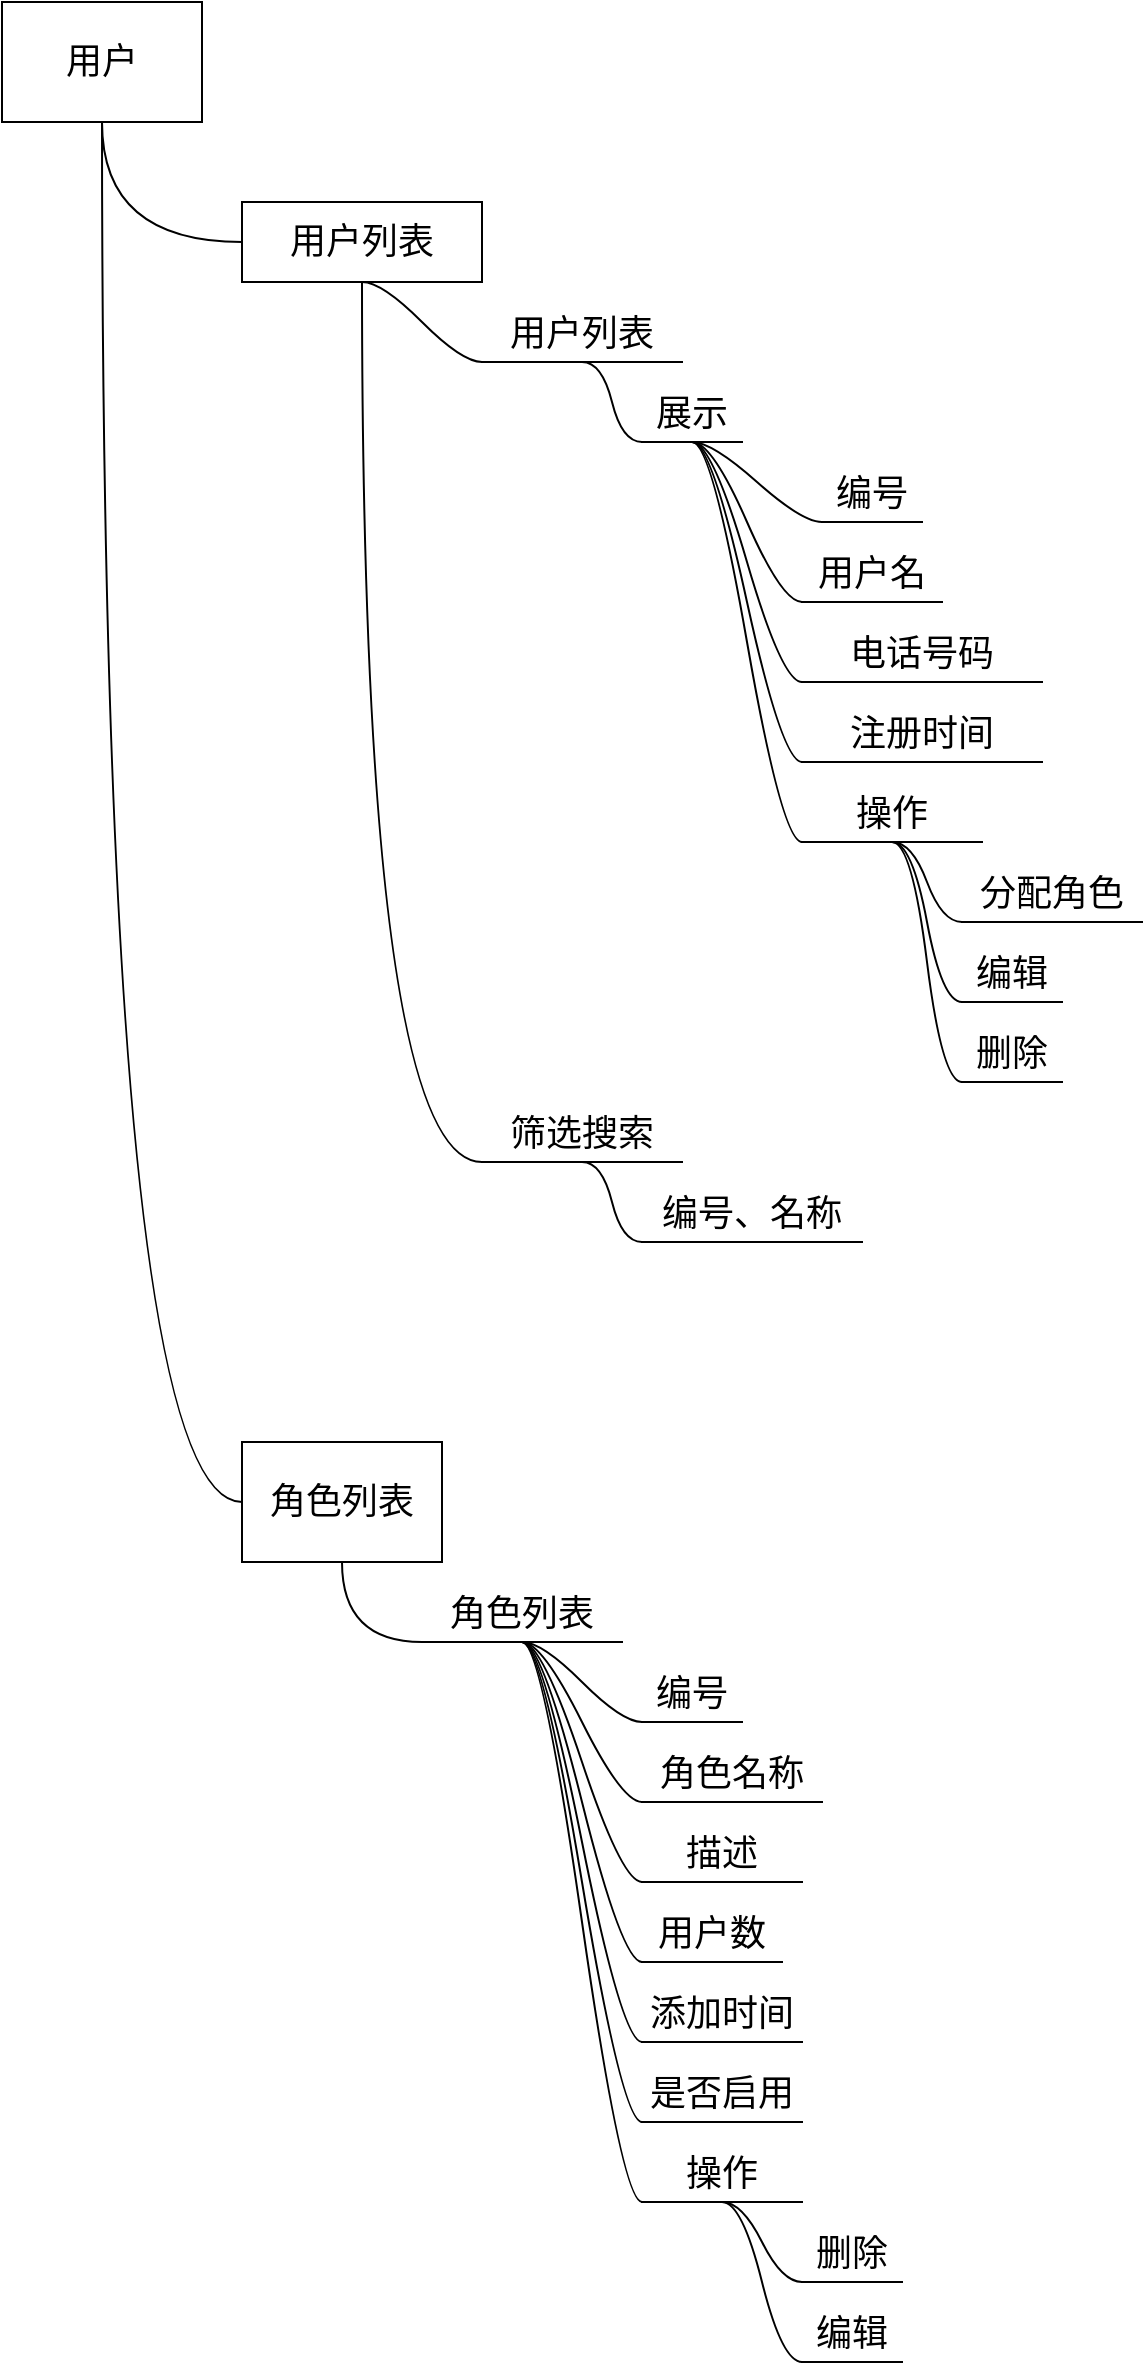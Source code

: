 <mxfile version="16.5.1" type="device"><diagram id="zgw4cbfnz7mBL5J7_iIK" name="第 1 页"><mxGraphModel dx="1483" dy="916" grid="1" gridSize="10" guides="1" tooltips="1" connect="1" arrows="1" fold="1" page="0" pageScale="1" pageWidth="827" pageHeight="1169" math="0" shadow="0"><root><mxCell id="0"/><mxCell id="1" parent="0"/><mxCell id="jnJXtkz417dNVM4ko6Ty-47" style="edgeStyle=orthogonalEdgeStyle;curved=1;rounded=0;orthogonalLoop=1;jettySize=auto;html=1;exitX=0.5;exitY=1;exitDx=0;exitDy=0;entryX=0;entryY=0.5;entryDx=0;entryDy=0;endArrow=none;endFill=0;" parent="1" source="jnJXtkz417dNVM4ko6Ty-1" target="jnJXtkz417dNVM4ko6Ty-45" edge="1"><mxGeometry relative="1" as="geometry"/></mxCell><mxCell id="jnJXtkz417dNVM4ko6Ty-1" value="用户" style="whiteSpace=wrap;html=1;align=center;verticalAlign=middle;treeFolding=1;treeMoving=1;newEdgeStyle={&quot;edgeStyle&quot;:&quot;elbowEdgeStyle&quot;,&quot;startArrow&quot;:&quot;none&quot;,&quot;endArrow&quot;:&quot;none&quot;};labelBorderColor=none;comic=0;pointerEvents=1;fontFamily=Helvetica;fontSize=18;fontColor=none;startSize=0;strokeColor=default;fillColor=default;movable=1;resizable=1;rotatable=1;deletable=1;editable=1;connectable=1;" parent="1" vertex="1"><mxGeometry x="160" y="140" width="100" height="60" as="geometry"/></mxCell><mxCell id="jnJXtkz417dNVM4ko6Ty-4" value="用户列表" style="whiteSpace=wrap;html=1;align=center;verticalAlign=middle;treeFolding=1;treeMoving=1;newEdgeStyle={&quot;edgeStyle&quot;:&quot;elbowEdgeStyle&quot;,&quot;startArrow&quot;:&quot;none&quot;,&quot;endArrow&quot;:&quot;none&quot;};labelBorderColor=none;comic=0;pointerEvents=1;fontFamily=Helvetica;fontSize=18;fontColor=none;startSize=0;strokeColor=default;fillColor=default;movable=1;resizable=1;rotatable=1;deletable=1;editable=1;connectable=1;" parent="1" vertex="1"><mxGeometry x="280" y="240" width="120" height="40" as="geometry"/></mxCell><mxCell id="jnJXtkz417dNVM4ko6Ty-5" value="" style="edgeStyle=orthogonalEdgeStyle;elbow=vertical;startArrow=none;endArrow=none;rounded=0;fontFamily=Helvetica;fontSize=18;fontColor=none;curved=1;exitX=0.5;exitY=1;exitDx=0;exitDy=0;entryX=0;entryY=0.5;entryDx=0;entryDy=0;movable=1;resizable=1;rotatable=1;deletable=1;editable=1;connectable=1;" parent="1" source="jnJXtkz417dNVM4ko6Ty-1" target="jnJXtkz417dNVM4ko6Ty-4" edge="1"><mxGeometry relative="1" as="geometry"><mxPoint x="290" y="250" as="sourcePoint"/></mxGeometry></mxCell><mxCell id="jnJXtkz417dNVM4ko6Ty-7" value="用户列表" style="whiteSpace=wrap;html=1;shape=partialRectangle;top=0;left=0;bottom=1;right=0;points=[[0,1,0,0,0],[0.25,1,0,0,0],[0.5,1,0,0,0],[0.75,1,0,0,2],[1,1,0,0,0]];fillColor=none;align=center;verticalAlign=bottom;routingCenterY=0.5;snapToPoint=1;recursiveResize=0;autosize=1;treeFolding=1;treeMoving=1;newEdgeStyle={&quot;edgeStyle&quot;:&quot;entityRelationEdgeStyle&quot;,&quot;startArrow&quot;:&quot;none&quot;,&quot;endArrow&quot;:&quot;none&quot;,&quot;segment&quot;:10,&quot;curved&quot;:1};labelBorderColor=none;comic=0;pointerEvents=1;fontFamily=Helvetica;fontSize=18;fontColor=default;startSize=0;strokeColor=default;movable=1;resizable=1;rotatable=1;deletable=1;editable=1;connectable=1;" parent="1" vertex="1"><mxGeometry x="400" y="290.0" width="100" height="30" as="geometry"/></mxCell><mxCell id="jnJXtkz417dNVM4ko6Ty-8" value="" style="edgeStyle=entityRelationEdgeStyle;startArrow=none;endArrow=none;segment=10;curved=1;rounded=0;fontFamily=Helvetica;fontSize=18;fontColor=default;elbow=vertical;exitX=0.5;exitY=1;exitDx=0;exitDy=0;movable=1;resizable=1;rotatable=1;deletable=1;editable=1;connectable=1;" parent="1" source="jnJXtkz417dNVM4ko6Ty-4" target="jnJXtkz417dNVM4ko6Ty-7" edge="1"><mxGeometry relative="1" as="geometry"><mxPoint x="380" y="310" as="sourcePoint"/></mxGeometry></mxCell><mxCell id="jnJXtkz417dNVM4ko6Ty-31" value="展示" style="whiteSpace=wrap;shape=partialRectangle;top=0;left=0;bottom=1;right=0;points=[[0,1,0,0,0],[0.25,1,0,0,0],[0.5,1,0,0,0],[0.75,1,0,0,2],[1,1,0,0,0]];fillColor=none;align=center;verticalAlign=bottom;routingCenterY=0.5;snapToPoint=1;recursiveResize=0;autosize=1;treeFolding=0;treeMoving=1;newEdgeStyle={&quot;edgeStyle&quot;:&quot;entityRelationEdgeStyle&quot;,&quot;startArrow&quot;:&quot;none&quot;,&quot;endArrow&quot;:&quot;none&quot;,&quot;segment&quot;:10,&quot;curved&quot;:1};labelBorderColor=none;comic=0;pointerEvents=1;fontFamily=Helvetica;fontSize=18;fontColor=default;startSize=0;strokeColor=default;html=1;metaEdit=0;backgroundOutline=0;editable=1;movable=1;resizable=1;rotatable=1;deletable=1;connectable=1;expand=1;labelBackgroundColor=none;" parent="1" vertex="1"><mxGeometry x="480" y="330" width="50" height="30" as="geometry"/></mxCell><mxCell id="jnJXtkz417dNVM4ko6Ty-32" value="" style="edgeStyle=entityRelationEdgeStyle;startArrow=none;endArrow=none;segment=10;curved=1;rounded=0;fontFamily=Helvetica;fontSize=18;fontColor=default;elbow=vertical;movable=1;resizable=1;rotatable=1;deletable=1;editable=1;connectable=1;" parent="1" target="jnJXtkz417dNVM4ko6Ty-31" edge="1"><mxGeometry relative="1" as="geometry"><mxPoint x="450" y="320" as="sourcePoint"/></mxGeometry></mxCell><mxCell id="jnJXtkz417dNVM4ko6Ty-45" value="角色列表" style="whiteSpace=wrap;html=1;align=center;verticalAlign=middle;treeFolding=1;treeMoving=1;newEdgeStyle={&quot;edgeStyle&quot;:&quot;elbowEdgeStyle&quot;,&quot;startArrow&quot;:&quot;none&quot;,&quot;endArrow&quot;:&quot;none&quot;};labelBorderColor=none;comic=0;pointerEvents=1;fontFamily=Helvetica;fontSize=18;fontColor=none;startSize=0;strokeColor=default;fillColor=default;labelBackgroundColor=none;" parent="1" vertex="1"><mxGeometry x="280" y="860" width="100" height="60" as="geometry"/></mxCell><mxCell id="jnJXtkz417dNVM4ko6Ty-50" value="筛选搜索" style="whiteSpace=wrap;html=1;shape=partialRectangle;top=0;left=0;bottom=1;right=0;points=[[0,1,0,0,0],[0.25,1,0,0,0],[0.5,1,0,0,0],[0.75,1,0,0,2],[1,1,0,0,0]];fillColor=none;align=center;verticalAlign=bottom;routingCenterY=0.5;snapToPoint=1;recursiveResize=0;autosize=1;treeFolding=1;treeMoving=1;newEdgeStyle={&quot;edgeStyle&quot;:&quot;entityRelationEdgeStyle&quot;,&quot;startArrow&quot;:&quot;none&quot;,&quot;endArrow&quot;:&quot;none&quot;,&quot;segment&quot;:10,&quot;curved&quot;:1};labelBorderColor=none;comic=0;pointerEvents=1;fontFamily=Helvetica;fontSize=18;fontColor=default;startSize=0;strokeColor=default;labelBackgroundColor=none;" parent="1" vertex="1"><mxGeometry x="400" y="690.0" width="100" height="30" as="geometry"/></mxCell><mxCell id="jnJXtkz417dNVM4ko6Ty-51" value="" style="edgeStyle=orthogonalEdgeStyle;startArrow=none;endArrow=none;segment=10;curved=1;rounded=0;fontFamily=Helvetica;fontSize=18;fontColor=default;elbow=vertical;exitX=0.5;exitY=1;exitDx=0;exitDy=0;entryX=0;entryY=1;entryDx=0;entryDy=0;entryPerimeter=0;" parent="1" source="jnJXtkz417dNVM4ko6Ty-4" target="jnJXtkz417dNVM4ko6Ty-50" edge="1"><mxGeometry relative="1" as="geometry"><mxPoint x="360" y="510" as="sourcePoint"/><mxPoint x="360" y="720" as="targetPoint"/><Array as="points"><mxPoint x="340" y="720"/></Array></mxGeometry></mxCell><mxCell id="jnJXtkz417dNVM4ko6Ty-53" value="编号、名称" style="whiteSpace=wrap;shape=partialRectangle;top=0;left=0;bottom=1;right=0;points=[[0,1,0,0,0],[0.25,1,0,0,0],[0.5,1,0,0,0],[0.75,1,0,0,2],[1,1,0,0,0]];fillColor=none;align=center;verticalAlign=bottom;routingCenterY=0.5;snapToPoint=1;recursiveResize=0;autosize=1;treeFolding=0;treeMoving=1;newEdgeStyle={&quot;edgeStyle&quot;:&quot;entityRelationEdgeStyle&quot;,&quot;startArrow&quot;:&quot;none&quot;,&quot;endArrow&quot;:&quot;none&quot;,&quot;segment&quot;:10,&quot;curved&quot;:1};labelBorderColor=none;comic=0;pointerEvents=1;fontFamily=Helvetica;fontSize=18;fontColor=default;startSize=0;strokeColor=default;html=1;metaEdit=0;backgroundOutline=0;editable=1;movable=1;resizable=1;rotatable=1;deletable=1;connectable=1;expand=1;labelBackgroundColor=none;" parent="1" vertex="1"><mxGeometry x="480" y="730" width="110" height="30" as="geometry"/></mxCell><mxCell id="jnJXtkz417dNVM4ko6Ty-54" value="" style="edgeStyle=entityRelationEdgeStyle;startArrow=none;endArrow=none;segment=10;curved=1;rounded=0;fontFamily=Helvetica;fontSize=18;fontColor=default;elbow=vertical;exitX=0.5;exitY=1;exitDx=0;exitDy=0;exitPerimeter=0;movable=1;resizable=1;rotatable=1;deletable=1;editable=1;connectable=1;" parent="1" source="jnJXtkz417dNVM4ko6Ty-50" target="jnJXtkz417dNVM4ko6Ty-53" edge="1"><mxGeometry relative="1" as="geometry"><mxPoint x="480" y="580" as="sourcePoint"/></mxGeometry></mxCell><mxCell id="jnJXtkz417dNVM4ko6Ty-55" value="编号" style="whiteSpace=wrap;shape=partialRectangle;top=0;left=0;bottom=1;right=0;points=[[0,1,0,0,0],[0.25,1,0,0,0],[0.5,1,0,0,0],[0.75,1,0,0,2],[1,1,0,0,0]];fillColor=none;align=center;verticalAlign=bottom;routingCenterY=0.5;snapToPoint=1;recursiveResize=0;autosize=1;treeFolding=0;treeMoving=1;newEdgeStyle={&quot;edgeStyle&quot;:&quot;entityRelationEdgeStyle&quot;,&quot;startArrow&quot;:&quot;none&quot;,&quot;endArrow&quot;:&quot;none&quot;,&quot;segment&quot;:10,&quot;curved&quot;:1};labelBorderColor=none;comic=0;pointerEvents=1;fontFamily=Helvetica;fontSize=18;fontColor=default;startSize=0;strokeColor=default;html=1;metaEdit=0;backgroundOutline=0;editable=1;movable=1;resizable=1;rotatable=1;deletable=1;connectable=1;expand=1;labelBackgroundColor=none;" parent="1" vertex="1"><mxGeometry x="570" y="370" width="50" height="30" as="geometry"/></mxCell><mxCell id="jnJXtkz417dNVM4ko6Ty-56" value="" style="edgeStyle=entityRelationEdgeStyle;startArrow=none;endArrow=none;segment=10;curved=1;rounded=0;fontFamily=Helvetica;fontSize=18;fontColor=default;elbow=vertical;exitX=0.5;exitY=1;exitDx=0;exitDy=0;exitPerimeter=0;movable=1;resizable=1;rotatable=1;deletable=1;editable=1;connectable=1;" parent="1" source="jnJXtkz417dNVM4ko6Ty-31" target="jnJXtkz417dNVM4ko6Ty-55" edge="1"><mxGeometry relative="1" as="geometry"><mxPoint x="490" y="360" as="sourcePoint"/></mxGeometry></mxCell><mxCell id="jnJXtkz417dNVM4ko6Ty-57" value="用户名" style="whiteSpace=wrap;shape=partialRectangle;top=0;left=0;bottom=1;right=0;points=[[0,1,0,0,0],[0.25,1,0,0,0],[0.5,1,0,0,0],[0.75,1,0,0,2],[1,1,0,0,0]];fillColor=none;align=center;verticalAlign=bottom;routingCenterY=0.5;snapToPoint=1;recursiveResize=0;autosize=1;treeFolding=0;treeMoving=1;newEdgeStyle={&quot;edgeStyle&quot;:&quot;entityRelationEdgeStyle&quot;,&quot;startArrow&quot;:&quot;none&quot;,&quot;endArrow&quot;:&quot;none&quot;,&quot;segment&quot;:10,&quot;curved&quot;:1};labelBorderColor=none;comic=0;pointerEvents=1;fontFamily=Helvetica;fontSize=18;fontColor=default;startSize=0;strokeColor=default;html=1;metaEdit=0;backgroundOutline=0;editable=1;movable=1;resizable=1;rotatable=1;deletable=1;connectable=1;expand=1;labelBackgroundColor=none;" parent="1" vertex="1"><mxGeometry x="560" y="410" width="70" height="30" as="geometry"/></mxCell><mxCell id="jnJXtkz417dNVM4ko6Ty-58" value="" style="edgeStyle=entityRelationEdgeStyle;startArrow=none;endArrow=none;segment=10;curved=1;rounded=0;fontFamily=Helvetica;fontSize=18;fontColor=default;elbow=vertical;exitX=0.5;exitY=1;exitDx=0;exitDy=0;exitPerimeter=0;movable=1;resizable=1;rotatable=1;deletable=1;editable=1;connectable=1;" parent="1" source="jnJXtkz417dNVM4ko6Ty-31" target="jnJXtkz417dNVM4ko6Ty-57" edge="1"><mxGeometry relative="1" as="geometry"><mxPoint x="510" y="400" as="sourcePoint"/></mxGeometry></mxCell><mxCell id="jnJXtkz417dNVM4ko6Ty-59" value="电话号码" style="whiteSpace=wrap;shape=partialRectangle;top=0;left=0;bottom=1;right=0;points=[[0,1,0,0,0],[0.25,1,0,0,0],[0.5,1,0,0,0],[0.75,1,0,0,2],[1,1,0,0,0]];fillColor=none;align=center;verticalAlign=bottom;routingCenterY=0.5;snapToPoint=1;recursiveResize=0;autosize=1;treeFolding=0;treeMoving=1;newEdgeStyle={&quot;edgeStyle&quot;:&quot;entityRelationEdgeStyle&quot;,&quot;startArrow&quot;:&quot;none&quot;,&quot;endArrow&quot;:&quot;none&quot;,&quot;segment&quot;:10,&quot;curved&quot;:1};labelBorderColor=none;comic=0;pointerEvents=1;fontFamily=Helvetica;fontSize=18;fontColor=default;startSize=0;strokeColor=default;html=1;metaEdit=0;backgroundOutline=0;editable=1;movable=1;resizable=1;rotatable=1;deletable=1;connectable=1;expand=1;labelBackgroundColor=none;" parent="1" vertex="1"><mxGeometry x="560" y="450" width="120" height="30" as="geometry"/></mxCell><mxCell id="jnJXtkz417dNVM4ko6Ty-60" value="" style="edgeStyle=entityRelationEdgeStyle;startArrow=none;endArrow=none;segment=10;curved=1;rounded=0;fontFamily=Helvetica;fontSize=18;fontColor=default;elbow=vertical;exitX=0.5;exitY=1;exitDx=0;exitDy=0;exitPerimeter=0;movable=1;resizable=1;rotatable=1;deletable=1;editable=1;connectable=1;" parent="1" source="jnJXtkz417dNVM4ko6Ty-31" target="jnJXtkz417dNVM4ko6Ty-59" edge="1"><mxGeometry relative="1" as="geometry"><mxPoint x="530" y="440" as="sourcePoint"/></mxGeometry></mxCell><mxCell id="jnJXtkz417dNVM4ko6Ty-61" value="注册时间" style="whiteSpace=wrap;shape=partialRectangle;top=0;left=0;bottom=1;right=0;points=[[0,1,0,0,0],[0.25,1,0,0,0],[0.5,1,0,0,0],[0.75,1,0,0,2],[1,1,0,0,0]];fillColor=none;align=center;verticalAlign=bottom;routingCenterY=0.5;snapToPoint=1;recursiveResize=0;autosize=1;treeFolding=0;treeMoving=1;newEdgeStyle={&quot;edgeStyle&quot;:&quot;entityRelationEdgeStyle&quot;,&quot;startArrow&quot;:&quot;none&quot;,&quot;endArrow&quot;:&quot;none&quot;,&quot;segment&quot;:10,&quot;curved&quot;:1};labelBorderColor=none;comic=0;pointerEvents=1;fontFamily=Helvetica;fontSize=18;fontColor=default;startSize=0;strokeColor=default;html=1;metaEdit=0;backgroundOutline=0;editable=1;movable=1;resizable=1;rotatable=1;deletable=1;connectable=1;expand=1;labelBackgroundColor=none;" parent="1" vertex="1"><mxGeometry x="560" y="490" width="120" height="30" as="geometry"/></mxCell><mxCell id="jnJXtkz417dNVM4ko6Ty-62" value="" style="edgeStyle=entityRelationEdgeStyle;startArrow=none;endArrow=none;segment=10;curved=1;rounded=0;fontFamily=Helvetica;fontSize=18;fontColor=default;elbow=vertical;exitX=0.5;exitY=1;exitDx=0;exitDy=0;exitPerimeter=0;movable=1;resizable=1;rotatable=1;deletable=1;editable=1;connectable=1;" parent="1" source="jnJXtkz417dNVM4ko6Ty-31" target="jnJXtkz417dNVM4ko6Ty-61" edge="1"><mxGeometry relative="1" as="geometry"><mxPoint x="530" y="480" as="sourcePoint"/></mxGeometry></mxCell><mxCell id="jnJXtkz417dNVM4ko6Ty-63" value="操作" style="whiteSpace=wrap;shape=partialRectangle;top=0;left=0;bottom=1;right=0;points=[[0,1,0,0,0],[0.25,1,0,0,0],[0.5,1,0,0,0],[0.75,1,0,0,2],[1,1,0,0,0]];fillColor=none;align=center;verticalAlign=bottom;routingCenterY=0.5;snapToPoint=1;recursiveResize=0;autosize=1;treeFolding=0;treeMoving=1;newEdgeStyle={&quot;edgeStyle&quot;:&quot;entityRelationEdgeStyle&quot;,&quot;startArrow&quot;:&quot;none&quot;,&quot;endArrow&quot;:&quot;none&quot;,&quot;segment&quot;:10,&quot;curved&quot;:1};labelBorderColor=none;comic=0;pointerEvents=1;fontFamily=Helvetica;fontSize=18;fontColor=default;startSize=0;strokeColor=default;html=1;metaEdit=0;backgroundOutline=0;editable=1;movable=1;resizable=1;rotatable=1;deletable=1;connectable=1;expand=1;labelBackgroundColor=none;" parent="1" vertex="1"><mxGeometry x="560" y="530" width="90" height="30" as="geometry"/></mxCell><mxCell id="jnJXtkz417dNVM4ko6Ty-64" value="" style="edgeStyle=entityRelationEdgeStyle;startArrow=none;endArrow=none;segment=10;curved=1;rounded=0;fontFamily=Helvetica;fontSize=18;fontColor=default;elbow=vertical;exitX=0.5;exitY=1;exitDx=0;exitDy=0;exitPerimeter=0;movable=1;resizable=1;rotatable=1;deletable=1;editable=1;connectable=1;" parent="1" source="jnJXtkz417dNVM4ko6Ty-31" target="jnJXtkz417dNVM4ko6Ty-63" edge="1"><mxGeometry relative="1" as="geometry"><mxPoint x="530" y="520" as="sourcePoint"/></mxGeometry></mxCell><mxCell id="jnJXtkz417dNVM4ko6Ty-65" value="分配角色" style="whiteSpace=wrap;shape=partialRectangle;top=0;left=0;bottom=1;right=0;points=[[0,1,0,0,0],[0.25,1,0,0,0],[0.5,1,0,0,0],[0.75,1,0,0,2],[1,1,0,0,0]];fillColor=none;align=center;verticalAlign=bottom;routingCenterY=0.5;snapToPoint=1;recursiveResize=0;autosize=1;treeFolding=0;treeMoving=1;newEdgeStyle={&quot;edgeStyle&quot;:&quot;entityRelationEdgeStyle&quot;,&quot;startArrow&quot;:&quot;none&quot;,&quot;endArrow&quot;:&quot;none&quot;,&quot;segment&quot;:10,&quot;curved&quot;:1};labelBorderColor=none;comic=0;pointerEvents=1;fontFamily=Helvetica;fontSize=18;fontColor=default;startSize=0;strokeColor=default;html=1;metaEdit=0;backgroundOutline=0;editable=1;movable=1;resizable=1;rotatable=1;deletable=1;connectable=1;expand=1;labelBackgroundColor=none;" parent="1" vertex="1"><mxGeometry x="640" y="570" width="90" height="30" as="geometry"/></mxCell><mxCell id="jnJXtkz417dNVM4ko6Ty-66" value="" style="edgeStyle=entityRelationEdgeStyle;startArrow=none;endArrow=none;segment=10;curved=1;rounded=0;fontFamily=Helvetica;fontSize=18;fontColor=default;elbow=vertical;movable=1;resizable=1;rotatable=1;deletable=1;editable=1;connectable=1;exitX=0.5;exitY=1;exitDx=0;exitDy=0;exitPerimeter=0;" parent="1" source="jnJXtkz417dNVM4ko6Ty-63" target="jnJXtkz417dNVM4ko6Ty-65" edge="1"><mxGeometry relative="1" as="geometry"><mxPoint x="600" y="570" as="sourcePoint"/></mxGeometry></mxCell><mxCell id="jnJXtkz417dNVM4ko6Ty-67" value="编辑" style="whiteSpace=wrap;shape=partialRectangle;top=0;left=0;bottom=1;right=0;points=[[0,1,0,0,0],[0.25,1,0,0,0],[0.5,1,0,0,0],[0.75,1,0,0,2],[1,1,0,0,0]];fillColor=none;align=center;verticalAlign=bottom;routingCenterY=0.5;snapToPoint=1;recursiveResize=0;autosize=1;treeFolding=0;treeMoving=1;newEdgeStyle={&quot;edgeStyle&quot;:&quot;entityRelationEdgeStyle&quot;,&quot;startArrow&quot;:&quot;none&quot;,&quot;endArrow&quot;:&quot;none&quot;,&quot;segment&quot;:10,&quot;curved&quot;:1};labelBorderColor=none;comic=0;pointerEvents=1;fontFamily=Helvetica;fontSize=18;fontColor=default;startSize=0;strokeColor=default;html=1;metaEdit=0;backgroundOutline=0;editable=1;movable=1;resizable=1;rotatable=1;deletable=1;connectable=1;expand=1;labelBackgroundColor=none;" parent="1" vertex="1"><mxGeometry x="640" y="610" width="50" height="30" as="geometry"/></mxCell><mxCell id="jnJXtkz417dNVM4ko6Ty-68" value="" style="edgeStyle=entityRelationEdgeStyle;startArrow=none;endArrow=none;segment=10;curved=1;rounded=0;fontFamily=Helvetica;fontSize=18;fontColor=default;elbow=vertical;exitX=0.5;exitY=1;exitDx=0;exitDy=0;exitPerimeter=0;movable=1;resizable=1;rotatable=1;deletable=1;editable=1;connectable=1;" parent="1" source="jnJXtkz417dNVM4ko6Ty-63" target="jnJXtkz417dNVM4ko6Ty-67" edge="1"><mxGeometry relative="1" as="geometry"><mxPoint x="600" y="615" as="sourcePoint"/></mxGeometry></mxCell><mxCell id="jnJXtkz417dNVM4ko6Ty-69" value="删除" style="whiteSpace=wrap;shape=partialRectangle;top=0;left=0;bottom=1;right=0;points=[[0,1,0,0,0],[0.25,1,0,0,0],[0.5,1,0,0,0],[0.75,1,0,0,2],[1,1,0,0,0]];fillColor=none;align=center;verticalAlign=bottom;routingCenterY=0.5;snapToPoint=1;recursiveResize=0;autosize=1;treeFolding=0;treeMoving=1;newEdgeStyle={&quot;edgeStyle&quot;:&quot;entityRelationEdgeStyle&quot;,&quot;startArrow&quot;:&quot;none&quot;,&quot;endArrow&quot;:&quot;none&quot;,&quot;segment&quot;:10,&quot;curved&quot;:1};labelBorderColor=none;comic=0;pointerEvents=1;fontFamily=Helvetica;fontSize=18;fontColor=default;startSize=0;strokeColor=default;html=1;metaEdit=0;backgroundOutline=0;editable=1;movable=1;resizable=1;rotatable=1;deletable=1;connectable=1;expand=1;labelBackgroundColor=none;" parent="1" vertex="1"><mxGeometry x="640" y="650" width="50" height="30" as="geometry"/></mxCell><mxCell id="jnJXtkz417dNVM4ko6Ty-70" value="" style="edgeStyle=entityRelationEdgeStyle;startArrow=none;endArrow=none;segment=10;curved=1;rounded=0;fontFamily=Helvetica;fontSize=18;fontColor=default;elbow=vertical;exitX=0.5;exitY=1;exitDx=0;exitDy=0;exitPerimeter=0;movable=1;resizable=1;rotatable=1;deletable=1;editable=1;connectable=1;" parent="1" source="jnJXtkz417dNVM4ko6Ty-63" target="jnJXtkz417dNVM4ko6Ty-69" edge="1"><mxGeometry relative="1" as="geometry"><mxPoint x="610" y="640" as="sourcePoint"/></mxGeometry></mxCell><mxCell id="jnJXtkz417dNVM4ko6Ty-79" style="edgeStyle=orthogonalEdgeStyle;curved=1;rounded=0;orthogonalLoop=1;jettySize=auto;html=1;exitX=0;exitY=1;exitDx=0;exitDy=0;exitPerimeter=0;entryX=0.5;entryY=1;entryDx=0;entryDy=0;endArrow=none;endFill=0;" parent="1" source="jnJXtkz417dNVM4ko6Ty-77" target="jnJXtkz417dNVM4ko6Ty-45" edge="1"><mxGeometry relative="1" as="geometry"><Array as="points"><mxPoint x="330" y="960"/></Array></mxGeometry></mxCell><mxCell id="jnJXtkz417dNVM4ko6Ty-77" value="角色列表" style="whiteSpace=wrap;html=1;shape=partialRectangle;top=0;left=0;bottom=1;right=0;points=[[0,1,0,0,0],[0.25,1,0,0,0],[0.5,1,0,0,0],[0.75,1,0,0,2],[1,1,0,0,0]];fillColor=none;align=center;verticalAlign=bottom;routingCenterY=0.5;snapToPoint=1;recursiveResize=0;autosize=1;treeFolding=1;treeMoving=1;newEdgeStyle={&quot;edgeStyle&quot;:&quot;entityRelationEdgeStyle&quot;,&quot;startArrow&quot;:&quot;none&quot;,&quot;endArrow&quot;:&quot;none&quot;,&quot;segment&quot;:10,&quot;curved&quot;:1};labelBorderColor=none;comic=0;pointerEvents=1;fontFamily=Helvetica;fontSize=18;fontColor=default;startSize=0;strokeColor=default;labelBackgroundColor=none;" parent="1" vertex="1"><mxGeometry x="370" y="930.0" width="100" height="30" as="geometry"/></mxCell><mxCell id="jnJXtkz417dNVM4ko6Ty-94" value="编号" style="whiteSpace=wrap;shape=partialRectangle;top=0;left=0;bottom=1;right=0;points=[[0,1,0,0,0],[0.25,1,0,0,0],[0.5,1,0,0,0],[0.75,1,0,0,2],[1,1,0,0,0]];fillColor=none;align=center;verticalAlign=bottom;routingCenterY=0.5;snapToPoint=1;recursiveResize=0;autosize=1;treeFolding=0;treeMoving=1;newEdgeStyle={&quot;edgeStyle&quot;:&quot;entityRelationEdgeStyle&quot;,&quot;startArrow&quot;:&quot;none&quot;,&quot;endArrow&quot;:&quot;none&quot;,&quot;segment&quot;:10,&quot;curved&quot;:1};labelBorderColor=none;comic=0;pointerEvents=1;fontFamily=Helvetica;fontSize=18;fontColor=default;startSize=0;strokeColor=default;html=1;metaEdit=0;backgroundOutline=0;editable=1;movable=1;resizable=1;rotatable=1;deletable=1;connectable=1;expand=1;labelBackgroundColor=none;" parent="1" vertex="1"><mxGeometry x="480" y="970" width="50" height="30" as="geometry"/></mxCell><mxCell id="jnJXtkz417dNVM4ko6Ty-95" value="" style="edgeStyle=entityRelationEdgeStyle;startArrow=none;endArrow=none;segment=10;curved=1;rounded=0;fontFamily=Helvetica;fontSize=18;fontColor=default;elbow=vertical;exitX=0.5;exitY=1;exitDx=0;exitDy=0;exitPerimeter=0;movable=1;resizable=1;rotatable=1;deletable=1;editable=1;connectable=1;" parent="1" source="jnJXtkz417dNVM4ko6Ty-77" target="jnJXtkz417dNVM4ko6Ty-94" edge="1"><mxGeometry relative="1" as="geometry"><mxPoint x="480" y="1000" as="sourcePoint"/></mxGeometry></mxCell><mxCell id="jnJXtkz417dNVM4ko6Ty-96" value="角色名称" style="whiteSpace=wrap;shape=partialRectangle;top=0;left=0;bottom=1;right=0;points=[[0,1,0,0,0],[0.25,1,0,0,0],[0.5,1,0,0,0],[0.75,1,0,0,2],[1,1,0,0,0]];fillColor=none;align=center;verticalAlign=bottom;routingCenterY=0.5;snapToPoint=1;recursiveResize=0;autosize=1;treeFolding=0;treeMoving=1;newEdgeStyle={&quot;edgeStyle&quot;:&quot;entityRelationEdgeStyle&quot;,&quot;startArrow&quot;:&quot;none&quot;,&quot;endArrow&quot;:&quot;none&quot;,&quot;segment&quot;:10,&quot;curved&quot;:1};labelBorderColor=none;comic=0;pointerEvents=1;fontFamily=Helvetica;fontSize=18;fontColor=default;startSize=0;strokeColor=default;html=1;metaEdit=0;backgroundOutline=0;editable=1;movable=1;resizable=1;rotatable=1;deletable=1;connectable=1;expand=1;labelBackgroundColor=none;" parent="1" vertex="1"><mxGeometry x="480" y="1010" width="90" height="30" as="geometry"/></mxCell><mxCell id="jnJXtkz417dNVM4ko6Ty-97" value="" style="edgeStyle=entityRelationEdgeStyle;startArrow=none;endArrow=none;segment=10;curved=1;rounded=0;fontFamily=Helvetica;fontSize=18;fontColor=default;elbow=vertical;exitX=0.5;exitY=1;exitDx=0;exitDy=0;exitPerimeter=0;movable=1;resizable=1;rotatable=1;deletable=1;editable=1;connectable=1;" parent="1" source="jnJXtkz417dNVM4ko6Ty-77" target="jnJXtkz417dNVM4ko6Ty-96" edge="1"><mxGeometry relative="1" as="geometry"><mxPoint x="420" y="1010" as="sourcePoint"/></mxGeometry></mxCell><mxCell id="jnJXtkz417dNVM4ko6Ty-98" value="描述" style="whiteSpace=wrap;shape=partialRectangle;top=0;left=0;bottom=1;right=0;points=[[0,1,0,0,0],[0.25,1,0,0,0],[0.5,1,0,0,0],[0.75,1,0,0,2],[1,1,0,0,0]];fillColor=none;align=center;verticalAlign=bottom;routingCenterY=0.5;snapToPoint=1;recursiveResize=0;autosize=1;treeFolding=0;treeMoving=1;newEdgeStyle={&quot;edgeStyle&quot;:&quot;entityRelationEdgeStyle&quot;,&quot;startArrow&quot;:&quot;none&quot;,&quot;endArrow&quot;:&quot;none&quot;,&quot;segment&quot;:10,&quot;curved&quot;:1};labelBorderColor=none;comic=0;pointerEvents=1;fontFamily=Helvetica;fontSize=18;fontColor=default;startSize=0;strokeColor=default;html=1;metaEdit=0;backgroundOutline=0;editable=1;movable=1;resizable=1;rotatable=1;deletable=1;connectable=1;expand=1;labelBackgroundColor=none;" parent="1" vertex="1"><mxGeometry x="480" y="1050" width="80" height="30" as="geometry"/></mxCell><mxCell id="jnJXtkz417dNVM4ko6Ty-99" value="" style="edgeStyle=entityRelationEdgeStyle;startArrow=none;endArrow=none;segment=10;curved=1;rounded=0;fontFamily=Helvetica;fontSize=18;fontColor=default;elbow=vertical;exitX=0.5;exitY=1;exitDx=0;exitDy=0;exitPerimeter=0;movable=1;resizable=1;rotatable=1;deletable=1;editable=1;connectable=1;" parent="1" source="jnJXtkz417dNVM4ko6Ty-77" target="jnJXtkz417dNVM4ko6Ty-98" edge="1"><mxGeometry relative="1" as="geometry"><mxPoint x="455" y="1040" as="sourcePoint"/></mxGeometry></mxCell><mxCell id="jnJXtkz417dNVM4ko6Ty-100" value="用户数" style="whiteSpace=wrap;shape=partialRectangle;top=0;left=0;bottom=1;right=0;points=[[0,1,0,0,0],[0.25,1,0,0,0],[0.5,1,0,0,0],[0.75,1,0,0,2],[1,1,0,0,0]];fillColor=none;align=center;verticalAlign=bottom;routingCenterY=0.5;snapToPoint=1;recursiveResize=0;autosize=1;treeFolding=0;treeMoving=1;newEdgeStyle={&quot;edgeStyle&quot;:&quot;entityRelationEdgeStyle&quot;,&quot;startArrow&quot;:&quot;none&quot;,&quot;endArrow&quot;:&quot;none&quot;,&quot;segment&quot;:10,&quot;curved&quot;:1};labelBorderColor=none;comic=0;pointerEvents=1;fontFamily=Helvetica;fontSize=18;fontColor=default;startSize=0;strokeColor=default;html=1;metaEdit=0;backgroundOutline=0;editable=1;movable=1;resizable=1;rotatable=1;deletable=1;connectable=1;expand=1;labelBackgroundColor=none;" parent="1" vertex="1"><mxGeometry x="480" y="1090" width="70" height="30" as="geometry"/></mxCell><mxCell id="jnJXtkz417dNVM4ko6Ty-101" value="" style="edgeStyle=entityRelationEdgeStyle;startArrow=none;endArrow=none;segment=10;curved=1;rounded=0;fontFamily=Helvetica;fontSize=18;fontColor=default;elbow=vertical;exitX=0.5;exitY=1;exitDx=0;exitDy=0;exitPerimeter=0;movable=1;resizable=1;rotatable=1;deletable=1;editable=1;connectable=1;" parent="1" source="jnJXtkz417dNVM4ko6Ty-77" target="jnJXtkz417dNVM4ko6Ty-100" edge="1"><mxGeometry relative="1" as="geometry"><mxPoint x="450" y="1080" as="sourcePoint"/></mxGeometry></mxCell><mxCell id="jnJXtkz417dNVM4ko6Ty-102" value="添加时间" style="whiteSpace=wrap;shape=partialRectangle;top=0;left=0;bottom=1;right=0;points=[[0,1,0,0,0],[0.25,1,0,0,0],[0.5,1,0,0,0],[0.75,1,0,0,2],[1,1,0,0,0]];fillColor=none;align=center;verticalAlign=bottom;routingCenterY=0.5;snapToPoint=1;recursiveResize=0;autosize=1;treeFolding=0;treeMoving=1;newEdgeStyle={&quot;edgeStyle&quot;:&quot;entityRelationEdgeStyle&quot;,&quot;startArrow&quot;:&quot;none&quot;,&quot;endArrow&quot;:&quot;none&quot;,&quot;segment&quot;:10,&quot;curved&quot;:1};labelBorderColor=none;comic=0;pointerEvents=1;fontFamily=Helvetica;fontSize=18;fontColor=default;startSize=0;strokeColor=default;html=1;metaEdit=0;backgroundOutline=0;editable=1;movable=1;resizable=1;rotatable=1;deletable=1;connectable=1;expand=1;labelBackgroundColor=none;" parent="1" vertex="1"><mxGeometry x="480" y="1130" width="80" height="30" as="geometry"/></mxCell><mxCell id="jnJXtkz417dNVM4ko6Ty-103" value="" style="edgeStyle=entityRelationEdgeStyle;startArrow=none;endArrow=none;segment=10;curved=1;rounded=0;fontFamily=Helvetica;fontSize=18;fontColor=default;elbow=vertical;exitX=0.5;exitY=1;exitDx=0;exitDy=0;exitPerimeter=0;movable=1;resizable=1;rotatable=1;deletable=1;editable=1;connectable=1;" parent="1" source="jnJXtkz417dNVM4ko6Ty-77" target="jnJXtkz417dNVM4ko6Ty-102" edge="1"><mxGeometry relative="1" as="geometry"><mxPoint x="450" y="1120" as="sourcePoint"/></mxGeometry></mxCell><mxCell id="jnJXtkz417dNVM4ko6Ty-104" value="是否启用" style="whiteSpace=wrap;shape=partialRectangle;top=0;left=0;bottom=1;right=0;points=[[0,1,0,0,0],[0.25,1,0,0,0],[0.5,1,0,0,0],[0.75,1,0,0,2],[1,1,0,0,0]];fillColor=none;align=center;verticalAlign=bottom;routingCenterY=0.5;snapToPoint=1;recursiveResize=0;autosize=1;treeFolding=0;treeMoving=1;newEdgeStyle={&quot;edgeStyle&quot;:&quot;entityRelationEdgeStyle&quot;,&quot;startArrow&quot;:&quot;none&quot;,&quot;endArrow&quot;:&quot;none&quot;,&quot;segment&quot;:10,&quot;curved&quot;:1};labelBorderColor=none;comic=0;pointerEvents=1;fontFamily=Helvetica;fontSize=18;fontColor=default;startSize=0;strokeColor=default;html=1;metaEdit=0;backgroundOutline=0;editable=1;movable=1;resizable=1;rotatable=1;deletable=1;connectable=1;expand=1;labelBackgroundColor=none;" parent="1" vertex="1"><mxGeometry x="480" y="1170" width="80" height="30" as="geometry"/></mxCell><mxCell id="jnJXtkz417dNVM4ko6Ty-105" value="" style="edgeStyle=entityRelationEdgeStyle;startArrow=none;endArrow=none;segment=10;curved=1;rounded=0;fontFamily=Helvetica;fontSize=18;fontColor=default;elbow=vertical;exitX=0.5;exitY=1;exitDx=0;exitDy=0;exitPerimeter=0;movable=1;resizable=1;rotatable=1;deletable=1;editable=1;connectable=1;" parent="1" source="jnJXtkz417dNVM4ko6Ty-77" target="jnJXtkz417dNVM4ko6Ty-104" edge="1"><mxGeometry relative="1" as="geometry"><mxPoint x="450" y="1160" as="sourcePoint"/></mxGeometry></mxCell><mxCell id="jnJXtkz417dNVM4ko6Ty-106" value="操作" style="whiteSpace=wrap;shape=partialRectangle;top=0;left=0;bottom=1;right=0;points=[[0,1,0,0,0],[0.25,1,0,0,0],[0.5,1,0,0,0],[0.75,1,0,0,2],[1,1,0,0,0]];fillColor=none;align=center;verticalAlign=bottom;routingCenterY=0.5;snapToPoint=1;recursiveResize=0;autosize=1;treeFolding=1;treeMoving=1;newEdgeStyle={&quot;edgeStyle&quot;:&quot;entityRelationEdgeStyle&quot;,&quot;startArrow&quot;:&quot;none&quot;,&quot;endArrow&quot;:&quot;none&quot;,&quot;segment&quot;:10,&quot;curved&quot;:1};labelBorderColor=none;comic=0;pointerEvents=1;fontFamily=Helvetica;fontSize=18;fontColor=default;startSize=0;strokeColor=default;html=1;metaEdit=0;backgroundOutline=0;editable=1;movable=1;resizable=1;rotatable=1;deletable=1;connectable=1;expand=1;labelBackgroundColor=none;" parent="1" vertex="1"><mxGeometry x="480" y="1210" width="80" height="30" as="geometry"/></mxCell><mxCell id="jnJXtkz417dNVM4ko6Ty-107" value="" style="edgeStyle=entityRelationEdgeStyle;startArrow=none;endArrow=none;segment=10;curved=1;rounded=0;fontFamily=Helvetica;fontSize=18;fontColor=default;elbow=vertical;exitX=0.5;exitY=1;exitDx=0;exitDy=0;exitPerimeter=0;movable=1;resizable=1;rotatable=1;deletable=1;editable=1;connectable=1;" parent="1" source="jnJXtkz417dNVM4ko6Ty-77" target="jnJXtkz417dNVM4ko6Ty-106" edge="1"><mxGeometry relative="1" as="geometry"><mxPoint x="450" y="1200" as="sourcePoint"/></mxGeometry></mxCell><mxCell id="jnJXtkz417dNVM4ko6Ty-110" value="删除" style="whiteSpace=wrap;shape=partialRectangle;top=0;left=0;bottom=1;right=0;points=[[0,1,0,0,0],[0.25,1,0,0,0],[0.5,1,0,0,0],[0.75,1,0,0,2],[1,1,0,0,0]];fillColor=none;align=center;verticalAlign=bottom;routingCenterY=0.5;snapToPoint=1;recursiveResize=0;autosize=1;treeFolding=0;treeMoving=1;newEdgeStyle={&quot;edgeStyle&quot;:&quot;entityRelationEdgeStyle&quot;,&quot;startArrow&quot;:&quot;none&quot;,&quot;endArrow&quot;:&quot;none&quot;,&quot;segment&quot;:10,&quot;curved&quot;:1};labelBorderColor=none;comic=0;pointerEvents=1;fontFamily=Helvetica;fontSize=18;fontColor=default;startSize=0;strokeColor=default;html=1;metaEdit=0;backgroundOutline=0;editable=1;movable=1;resizable=1;rotatable=1;deletable=1;connectable=1;expand=1;labelBackgroundColor=none;" parent="1" vertex="1"><mxGeometry x="560" y="1250" width="50" height="30" as="geometry"/></mxCell><mxCell id="jnJXtkz417dNVM4ko6Ty-111" value="" style="edgeStyle=entityRelationEdgeStyle;startArrow=none;endArrow=none;segment=10;curved=1;rounded=0;fontFamily=Helvetica;fontSize=18;fontColor=default;elbow=vertical;exitX=0.5;exitY=1;exitDx=0;exitDy=0;exitPerimeter=0;movable=1;resizable=1;rotatable=1;deletable=1;editable=1;connectable=1;" parent="1" source="jnJXtkz417dNVM4ko6Ty-106" target="jnJXtkz417dNVM4ko6Ty-110" edge="1"><mxGeometry relative="1" as="geometry"><mxPoint x="520" y="1240" as="sourcePoint"/></mxGeometry></mxCell><mxCell id="jnJXtkz417dNVM4ko6Ty-112" value="编辑" style="whiteSpace=wrap;shape=partialRectangle;top=0;left=0;bottom=1;right=0;points=[[0,1,0,0,0],[0.25,1,0,0,0],[0.5,1,0,0,0],[0.75,1,0,0,2],[1,1,0,0,0]];fillColor=none;align=center;verticalAlign=bottom;routingCenterY=0.5;snapToPoint=1;recursiveResize=0;autosize=1;treeFolding=0;treeMoving=1;newEdgeStyle={&quot;edgeStyle&quot;:&quot;entityRelationEdgeStyle&quot;,&quot;startArrow&quot;:&quot;none&quot;,&quot;endArrow&quot;:&quot;none&quot;,&quot;segment&quot;:10,&quot;curved&quot;:1};labelBorderColor=none;comic=0;pointerEvents=1;fontFamily=Helvetica;fontSize=18;fontColor=default;startSize=0;strokeColor=default;html=1;metaEdit=0;backgroundOutline=0;editable=1;movable=1;resizable=1;rotatable=1;deletable=1;connectable=1;expand=1;labelBackgroundColor=none;" parent="1" vertex="1"><mxGeometry x="560" y="1290" width="50" height="30" as="geometry"/></mxCell><mxCell id="jnJXtkz417dNVM4ko6Ty-113" value="" style="edgeStyle=entityRelationEdgeStyle;startArrow=none;endArrow=none;segment=10;curved=1;rounded=0;fontFamily=Helvetica;fontSize=18;fontColor=default;elbow=vertical;exitX=0.5;exitY=1;exitDx=0;exitDy=0;exitPerimeter=0;movable=1;resizable=1;rotatable=1;deletable=1;editable=1;connectable=1;" parent="1" source="jnJXtkz417dNVM4ko6Ty-106" target="jnJXtkz417dNVM4ko6Ty-112" edge="1"><mxGeometry relative="1" as="geometry"><mxPoint x="520" y="1280" as="sourcePoint"/></mxGeometry></mxCell></root></mxGraphModel></diagram></mxfile>